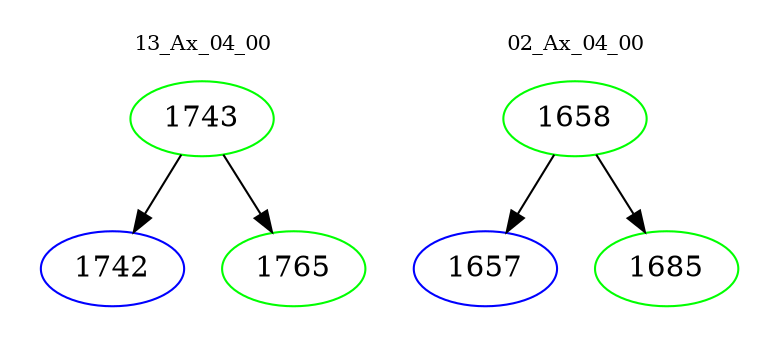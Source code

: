 digraph{
subgraph cluster_0 {
color = white
label = "13_Ax_04_00";
fontsize=10;
T0_1743 [label="1743", color="green"]
T0_1743 -> T0_1742 [color="black"]
T0_1742 [label="1742", color="blue"]
T0_1743 -> T0_1765 [color="black"]
T0_1765 [label="1765", color="green"]
}
subgraph cluster_1 {
color = white
label = "02_Ax_04_00";
fontsize=10;
T1_1658 [label="1658", color="green"]
T1_1658 -> T1_1657 [color="black"]
T1_1657 [label="1657", color="blue"]
T1_1658 -> T1_1685 [color="black"]
T1_1685 [label="1685", color="green"]
}
}
